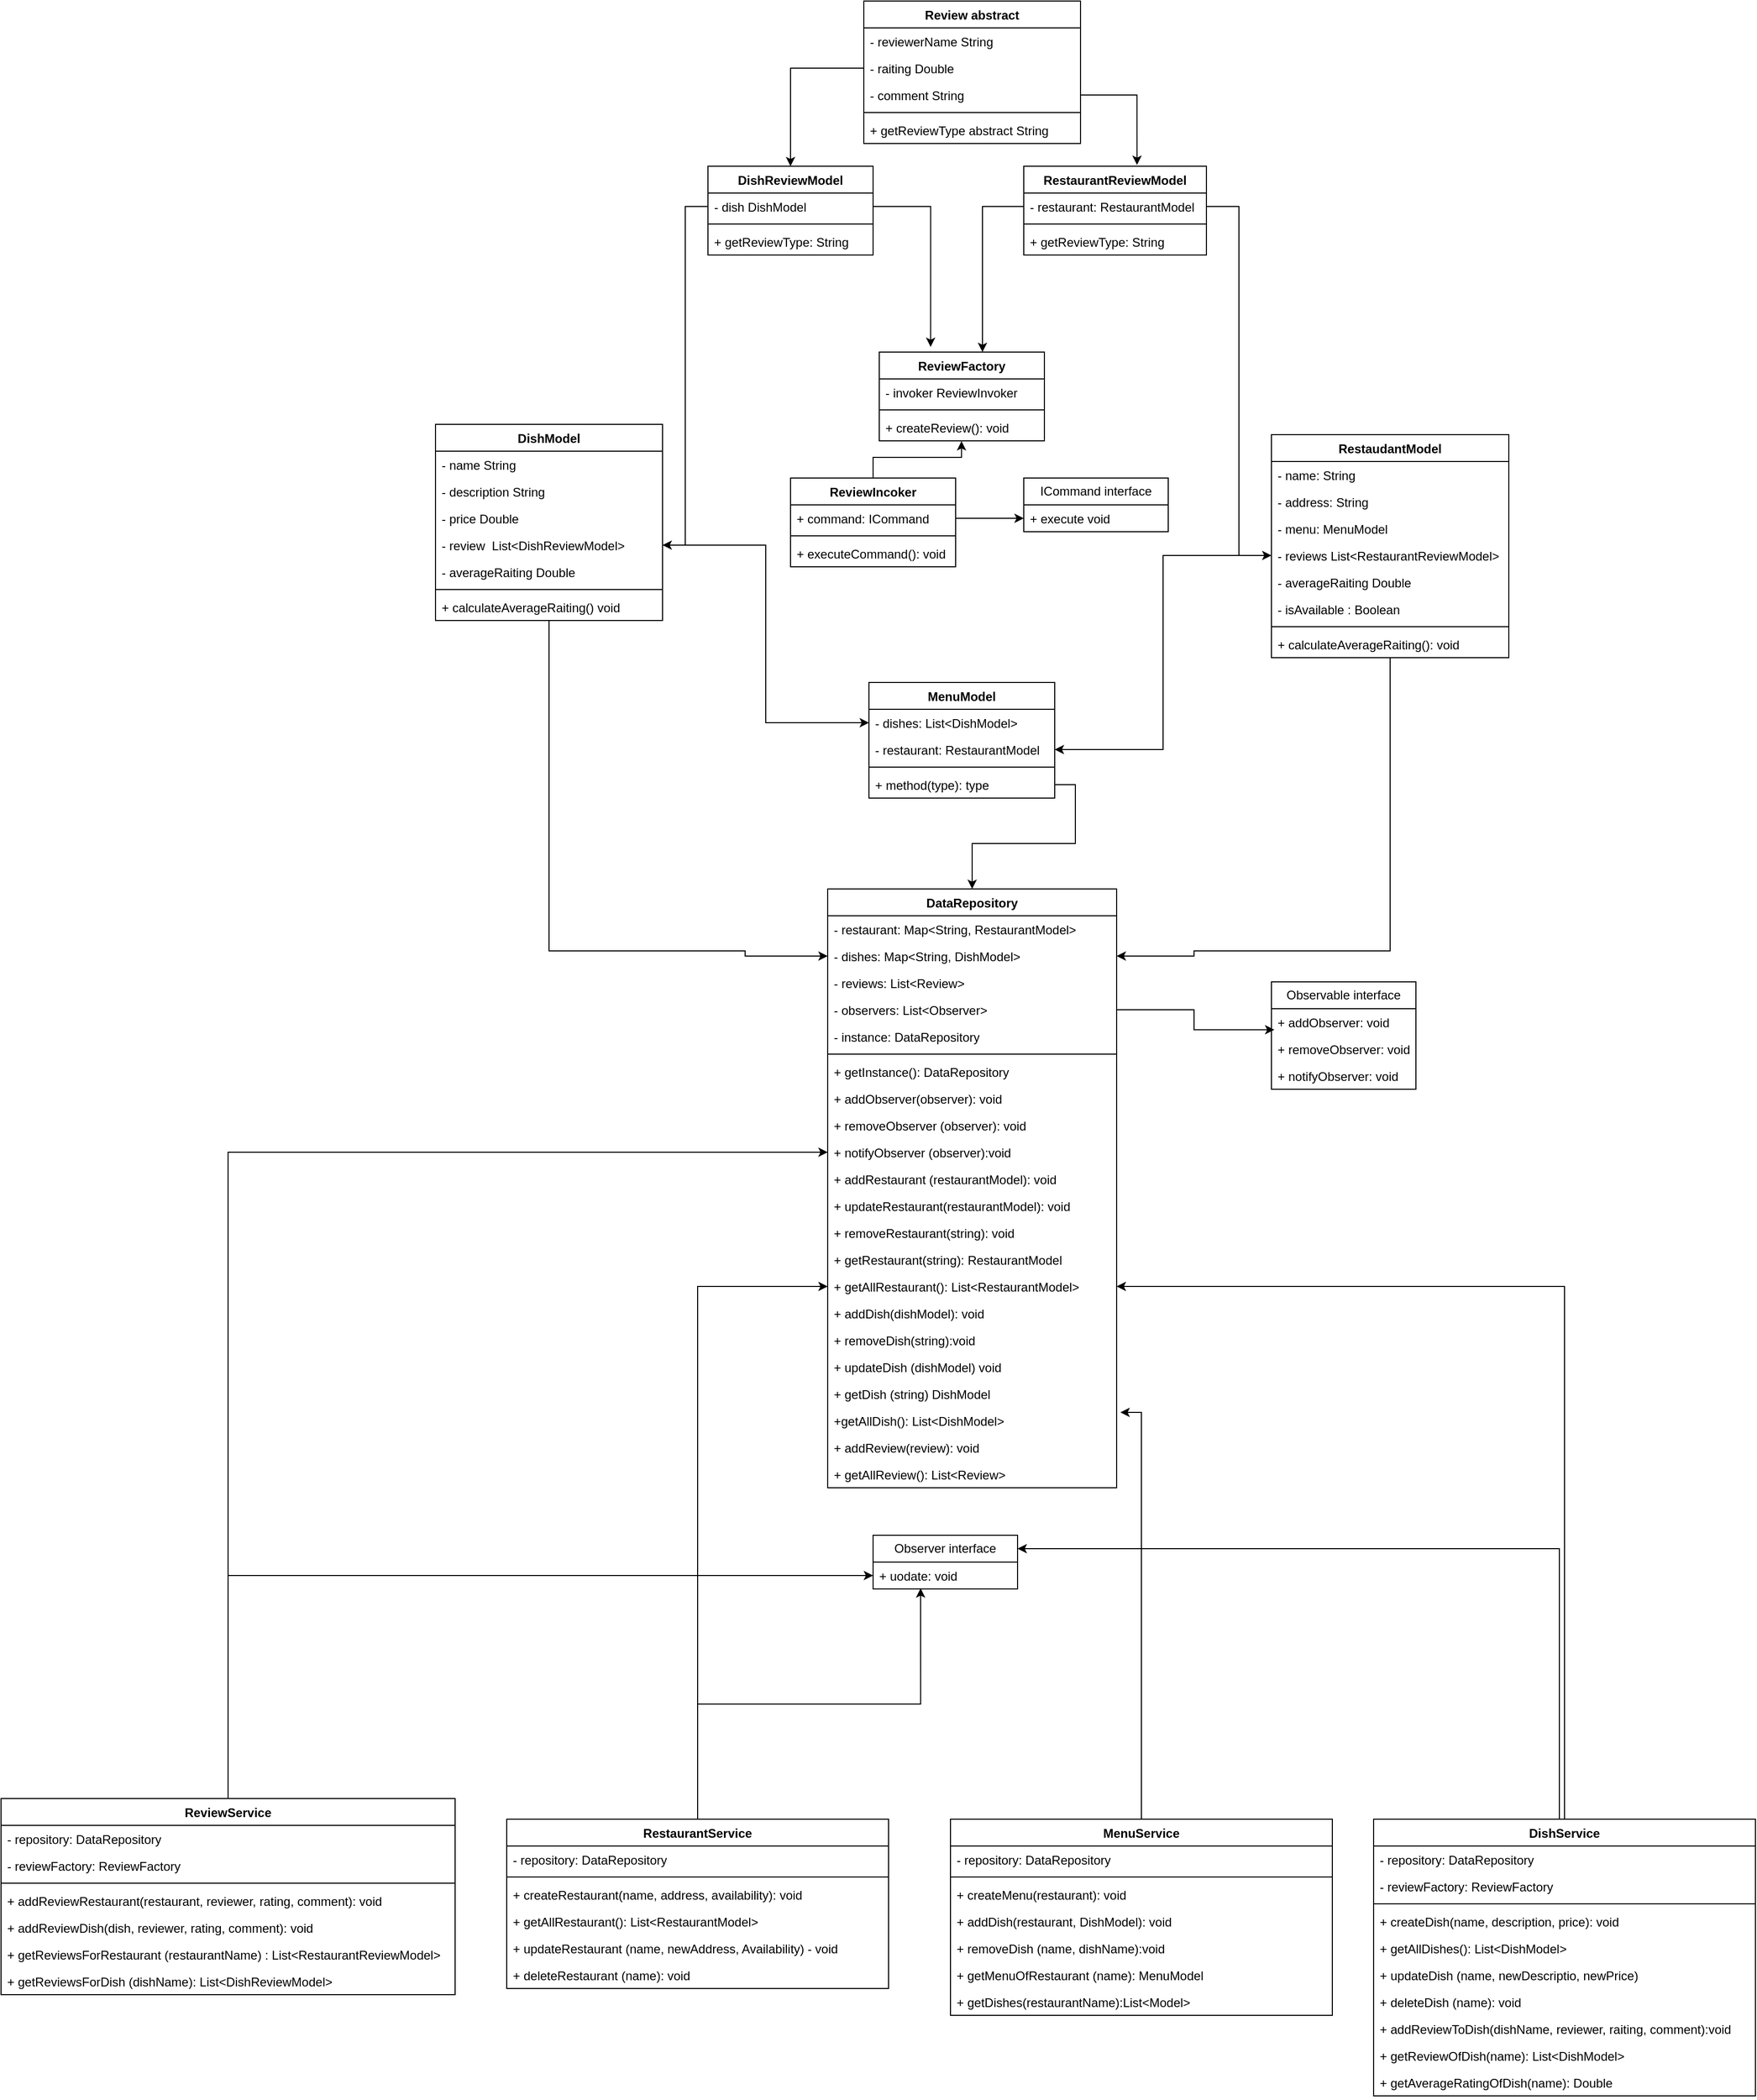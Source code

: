 <mxfile version="25.0.2">
  <diagram id="C5RBs43oDa-KdzZeNtuy" name="Page-1">
    <mxGraphModel dx="2114" dy="1242" grid="0" gridSize="10" guides="1" tooltips="1" connect="1" arrows="1" fold="1" page="0" pageScale="1" pageWidth="827" pageHeight="1169" background="none" math="0" shadow="0">
      <root>
        <mxCell id="WIyWlLk6GJQsqaUBKTNV-0" />
        <mxCell id="WIyWlLk6GJQsqaUBKTNV-1" parent="WIyWlLk6GJQsqaUBKTNV-0" />
        <mxCell id="1JPDInISHXqtGPF3m3-H-0" value="DishModel" style="swimlane;fontStyle=1;align=center;verticalAlign=top;childLayout=stackLayout;horizontal=1;startSize=26;horizontalStack=0;resizeParent=1;resizeParentMax=0;resizeLast=0;collapsible=1;marginBottom=0;whiteSpace=wrap;html=1;" vertex="1" parent="WIyWlLk6GJQsqaUBKTNV-1">
          <mxGeometry x="70" y="560" width="220" height="190" as="geometry" />
        </mxCell>
        <mxCell id="1JPDInISHXqtGPF3m3-H-1" value="- name String" style="text;strokeColor=none;fillColor=none;align=left;verticalAlign=top;spacingLeft=4;spacingRight=4;overflow=hidden;rotatable=0;points=[[0,0.5],[1,0.5]];portConstraint=eastwest;whiteSpace=wrap;html=1;" vertex="1" parent="1JPDInISHXqtGPF3m3-H-0">
          <mxGeometry y="26" width="220" height="26" as="geometry" />
        </mxCell>
        <mxCell id="1JPDInISHXqtGPF3m3-H-4" value="- description String" style="text;strokeColor=none;fillColor=none;align=left;verticalAlign=top;spacingLeft=4;spacingRight=4;overflow=hidden;rotatable=0;points=[[0,0.5],[1,0.5]];portConstraint=eastwest;whiteSpace=wrap;html=1;" vertex="1" parent="1JPDInISHXqtGPF3m3-H-0">
          <mxGeometry y="52" width="220" height="26" as="geometry" />
        </mxCell>
        <mxCell id="1JPDInISHXqtGPF3m3-H-5" value="- price Double" style="text;strokeColor=none;fillColor=none;align=left;verticalAlign=top;spacingLeft=4;spacingRight=4;overflow=hidden;rotatable=0;points=[[0,0.5],[1,0.5]];portConstraint=eastwest;whiteSpace=wrap;html=1;" vertex="1" parent="1JPDInISHXqtGPF3m3-H-0">
          <mxGeometry y="78" width="220" height="26" as="geometry" />
        </mxCell>
        <mxCell id="1JPDInISHXqtGPF3m3-H-6" value="- review&amp;nbsp; List&amp;lt;DishReviewModel&amp;gt;" style="text;strokeColor=none;fillColor=none;align=left;verticalAlign=top;spacingLeft=4;spacingRight=4;overflow=hidden;rotatable=0;points=[[0,0.5],[1,0.5]];portConstraint=eastwest;whiteSpace=wrap;html=1;" vertex="1" parent="1JPDInISHXqtGPF3m3-H-0">
          <mxGeometry y="104" width="220" height="26" as="geometry" />
        </mxCell>
        <mxCell id="1JPDInISHXqtGPF3m3-H-7" value="- averageRaiting Double" style="text;strokeColor=none;fillColor=none;align=left;verticalAlign=top;spacingLeft=4;spacingRight=4;overflow=hidden;rotatable=0;points=[[0,0.5],[1,0.5]];portConstraint=eastwest;whiteSpace=wrap;html=1;" vertex="1" parent="1JPDInISHXqtGPF3m3-H-0">
          <mxGeometry y="130" width="220" height="26" as="geometry" />
        </mxCell>
        <mxCell id="1JPDInISHXqtGPF3m3-H-2" value="" style="line;strokeWidth=1;fillColor=none;align=left;verticalAlign=middle;spacingTop=-1;spacingLeft=3;spacingRight=3;rotatable=0;labelPosition=right;points=[];portConstraint=eastwest;strokeColor=inherit;" vertex="1" parent="1JPDInISHXqtGPF3m3-H-0">
          <mxGeometry y="156" width="220" height="8" as="geometry" />
        </mxCell>
        <mxCell id="1JPDInISHXqtGPF3m3-H-3" value="+ calculateAverageRaiting() void" style="text;strokeColor=none;fillColor=none;align=left;verticalAlign=top;spacingLeft=4;spacingRight=4;overflow=hidden;rotatable=0;points=[[0,0.5],[1,0.5]];portConstraint=eastwest;whiteSpace=wrap;html=1;" vertex="1" parent="1JPDInISHXqtGPF3m3-H-0">
          <mxGeometry y="164" width="220" height="26" as="geometry" />
        </mxCell>
        <mxCell id="1JPDInISHXqtGPF3m3-H-12" value="DishReviewModel" style="swimlane;fontStyle=1;align=center;verticalAlign=top;childLayout=stackLayout;horizontal=1;startSize=26;horizontalStack=0;resizeParent=1;resizeParentMax=0;resizeLast=0;collapsible=1;marginBottom=0;whiteSpace=wrap;html=1;" vertex="1" parent="WIyWlLk6GJQsqaUBKTNV-1">
          <mxGeometry x="334" y="310" width="160" height="86" as="geometry" />
        </mxCell>
        <mxCell id="1JPDInISHXqtGPF3m3-H-13" value="- dish DishModel" style="text;strokeColor=none;fillColor=none;align=left;verticalAlign=top;spacingLeft=4;spacingRight=4;overflow=hidden;rotatable=0;points=[[0,0.5],[1,0.5]];portConstraint=eastwest;whiteSpace=wrap;html=1;" vertex="1" parent="1JPDInISHXqtGPF3m3-H-12">
          <mxGeometry y="26" width="160" height="26" as="geometry" />
        </mxCell>
        <mxCell id="1JPDInISHXqtGPF3m3-H-14" value="" style="line;strokeWidth=1;fillColor=none;align=left;verticalAlign=middle;spacingTop=-1;spacingLeft=3;spacingRight=3;rotatable=0;labelPosition=right;points=[];portConstraint=eastwest;strokeColor=inherit;" vertex="1" parent="1JPDInISHXqtGPF3m3-H-12">
          <mxGeometry y="52" width="160" height="8" as="geometry" />
        </mxCell>
        <mxCell id="1JPDInISHXqtGPF3m3-H-15" value="+ getReviewType: String" style="text;strokeColor=none;fillColor=none;align=left;verticalAlign=top;spacingLeft=4;spacingRight=4;overflow=hidden;rotatable=0;points=[[0,0.5],[1,0.5]];portConstraint=eastwest;whiteSpace=wrap;html=1;" vertex="1" parent="1JPDInISHXqtGPF3m3-H-12">
          <mxGeometry y="60" width="160" height="26" as="geometry" />
        </mxCell>
        <mxCell id="1JPDInISHXqtGPF3m3-H-19" value="Review abstract" style="swimlane;fontStyle=1;align=center;verticalAlign=top;childLayout=stackLayout;horizontal=1;startSize=26;horizontalStack=0;resizeParent=1;resizeParentMax=0;resizeLast=0;collapsible=1;marginBottom=0;whiteSpace=wrap;html=1;" vertex="1" parent="WIyWlLk6GJQsqaUBKTNV-1">
          <mxGeometry x="485" y="150" width="210" height="138" as="geometry" />
        </mxCell>
        <mxCell id="1JPDInISHXqtGPF3m3-H-20" value="- reviewerName String" style="text;strokeColor=none;fillColor=none;align=left;verticalAlign=top;spacingLeft=4;spacingRight=4;overflow=hidden;rotatable=0;points=[[0,0.5],[1,0.5]];portConstraint=eastwest;whiteSpace=wrap;html=1;" vertex="1" parent="1JPDInISHXqtGPF3m3-H-19">
          <mxGeometry y="26" width="210" height="26" as="geometry" />
        </mxCell>
        <mxCell id="1JPDInISHXqtGPF3m3-H-24" value="- raiting Double" style="text;strokeColor=none;fillColor=none;align=left;verticalAlign=top;spacingLeft=4;spacingRight=4;overflow=hidden;rotatable=0;points=[[0,0.5],[1,0.5]];portConstraint=eastwest;whiteSpace=wrap;html=1;" vertex="1" parent="1JPDInISHXqtGPF3m3-H-19">
          <mxGeometry y="52" width="210" height="26" as="geometry" />
        </mxCell>
        <mxCell id="1JPDInISHXqtGPF3m3-H-26" value="- comment String" style="text;strokeColor=none;fillColor=none;align=left;verticalAlign=top;spacingLeft=4;spacingRight=4;overflow=hidden;rotatable=0;points=[[0,0.5],[1,0.5]];portConstraint=eastwest;whiteSpace=wrap;html=1;" vertex="1" parent="1JPDInISHXqtGPF3m3-H-19">
          <mxGeometry y="78" width="210" height="26" as="geometry" />
        </mxCell>
        <mxCell id="1JPDInISHXqtGPF3m3-H-21" value="" style="line;strokeWidth=1;fillColor=none;align=left;verticalAlign=middle;spacingTop=-1;spacingLeft=3;spacingRight=3;rotatable=0;labelPosition=right;points=[];portConstraint=eastwest;strokeColor=inherit;" vertex="1" parent="1JPDInISHXqtGPF3m3-H-19">
          <mxGeometry y="104" width="210" height="8" as="geometry" />
        </mxCell>
        <mxCell id="1JPDInISHXqtGPF3m3-H-22" value="+ getReviewType abstract String" style="text;strokeColor=none;fillColor=none;align=left;verticalAlign=top;spacingLeft=4;spacingRight=4;overflow=hidden;rotatable=0;points=[[0,0.5],[1,0.5]];portConstraint=eastwest;whiteSpace=wrap;html=1;" vertex="1" parent="1JPDInISHXqtGPF3m3-H-19">
          <mxGeometry y="112" width="210" height="26" as="geometry" />
        </mxCell>
        <mxCell id="1JPDInISHXqtGPF3m3-H-27" value="RestaurantReviewModel" style="swimlane;fontStyle=1;align=center;verticalAlign=top;childLayout=stackLayout;horizontal=1;startSize=26;horizontalStack=0;resizeParent=1;resizeParentMax=0;resizeLast=0;collapsible=1;marginBottom=0;whiteSpace=wrap;html=1;" vertex="1" parent="WIyWlLk6GJQsqaUBKTNV-1">
          <mxGeometry x="640" y="310" width="177" height="86" as="geometry" />
        </mxCell>
        <mxCell id="1JPDInISHXqtGPF3m3-H-28" value="- restaurant: RestaurantModel" style="text;strokeColor=none;fillColor=none;align=left;verticalAlign=top;spacingLeft=4;spacingRight=4;overflow=hidden;rotatable=0;points=[[0,0.5],[1,0.5]];portConstraint=eastwest;whiteSpace=wrap;html=1;" vertex="1" parent="1JPDInISHXqtGPF3m3-H-27">
          <mxGeometry y="26" width="177" height="26" as="geometry" />
        </mxCell>
        <mxCell id="1JPDInISHXqtGPF3m3-H-29" value="" style="line;strokeWidth=1;fillColor=none;align=left;verticalAlign=middle;spacingTop=-1;spacingLeft=3;spacingRight=3;rotatable=0;labelPosition=right;points=[];portConstraint=eastwest;strokeColor=inherit;" vertex="1" parent="1JPDInISHXqtGPF3m3-H-27">
          <mxGeometry y="52" width="177" height="8" as="geometry" />
        </mxCell>
        <mxCell id="1JPDInISHXqtGPF3m3-H-30" value="+ getReviewType: String" style="text;strokeColor=none;fillColor=none;align=left;verticalAlign=top;spacingLeft=4;spacingRight=4;overflow=hidden;rotatable=0;points=[[0,0.5],[1,0.5]];portConstraint=eastwest;whiteSpace=wrap;html=1;" vertex="1" parent="1JPDInISHXqtGPF3m3-H-27">
          <mxGeometry y="60" width="177" height="26" as="geometry" />
        </mxCell>
        <mxCell id="1JPDInISHXqtGPF3m3-H-35" style="edgeStyle=orthogonalEdgeStyle;rounded=0;orthogonalLoop=1;jettySize=auto;html=1;entryX=0.5;entryY=0;entryDx=0;entryDy=0;" edge="1" parent="WIyWlLk6GJQsqaUBKTNV-1" source="1JPDInISHXqtGPF3m3-H-24" target="1JPDInISHXqtGPF3m3-H-12">
          <mxGeometry relative="1" as="geometry" />
        </mxCell>
        <mxCell id="1JPDInISHXqtGPF3m3-H-36" style="edgeStyle=orthogonalEdgeStyle;rounded=0;orthogonalLoop=1;jettySize=auto;html=1;entryX=0.62;entryY=-0.015;entryDx=0;entryDy=0;entryPerimeter=0;" edge="1" parent="WIyWlLk6GJQsqaUBKTNV-1" source="1JPDInISHXqtGPF3m3-H-26" target="1JPDInISHXqtGPF3m3-H-27">
          <mxGeometry relative="1" as="geometry" />
        </mxCell>
        <mxCell id="1JPDInISHXqtGPF3m3-H-37" style="edgeStyle=orthogonalEdgeStyle;rounded=0;orthogonalLoop=1;jettySize=auto;html=1;" edge="1" parent="WIyWlLk6GJQsqaUBKTNV-1" source="1JPDInISHXqtGPF3m3-H-13" target="1JPDInISHXqtGPF3m3-H-6">
          <mxGeometry relative="1" as="geometry" />
        </mxCell>
        <mxCell id="1JPDInISHXqtGPF3m3-H-38" value="MenuModel" style="swimlane;fontStyle=1;align=center;verticalAlign=top;childLayout=stackLayout;horizontal=1;startSize=26;horizontalStack=0;resizeParent=1;resizeParentMax=0;resizeLast=0;collapsible=1;marginBottom=0;whiteSpace=wrap;html=1;" vertex="1" parent="WIyWlLk6GJQsqaUBKTNV-1">
          <mxGeometry x="490" y="810" width="180" height="112" as="geometry" />
        </mxCell>
        <mxCell id="1JPDInISHXqtGPF3m3-H-39" value="- dishes: List&amp;lt;DishModel&amp;gt;" style="text;strokeColor=none;fillColor=none;align=left;verticalAlign=top;spacingLeft=4;spacingRight=4;overflow=hidden;rotatable=0;points=[[0,0.5],[1,0.5]];portConstraint=eastwest;whiteSpace=wrap;html=1;" vertex="1" parent="1JPDInISHXqtGPF3m3-H-38">
          <mxGeometry y="26" width="180" height="26" as="geometry" />
        </mxCell>
        <mxCell id="1JPDInISHXqtGPF3m3-H-42" value="- restaurant: RestaurantModel" style="text;strokeColor=none;fillColor=none;align=left;verticalAlign=top;spacingLeft=4;spacingRight=4;overflow=hidden;rotatable=0;points=[[0,0.5],[1,0.5]];portConstraint=eastwest;whiteSpace=wrap;html=1;" vertex="1" parent="1JPDInISHXqtGPF3m3-H-38">
          <mxGeometry y="52" width="180" height="26" as="geometry" />
        </mxCell>
        <mxCell id="1JPDInISHXqtGPF3m3-H-40" value="" style="line;strokeWidth=1;fillColor=none;align=left;verticalAlign=middle;spacingTop=-1;spacingLeft=3;spacingRight=3;rotatable=0;labelPosition=right;points=[];portConstraint=eastwest;strokeColor=inherit;" vertex="1" parent="1JPDInISHXqtGPF3m3-H-38">
          <mxGeometry y="78" width="180" height="8" as="geometry" />
        </mxCell>
        <mxCell id="1JPDInISHXqtGPF3m3-H-41" value="+ method(type): type" style="text;strokeColor=none;fillColor=none;align=left;verticalAlign=top;spacingLeft=4;spacingRight=4;overflow=hidden;rotatable=0;points=[[0,0.5],[1,0.5]];portConstraint=eastwest;whiteSpace=wrap;html=1;" vertex="1" parent="1JPDInISHXqtGPF3m3-H-38">
          <mxGeometry y="86" width="180" height="26" as="geometry" />
        </mxCell>
        <mxCell id="1JPDInISHXqtGPF3m3-H-43" value="RestaudantModel" style="swimlane;fontStyle=1;align=center;verticalAlign=top;childLayout=stackLayout;horizontal=1;startSize=26;horizontalStack=0;resizeParent=1;resizeParentMax=0;resizeLast=0;collapsible=1;marginBottom=0;whiteSpace=wrap;html=1;" vertex="1" parent="WIyWlLk6GJQsqaUBKTNV-1">
          <mxGeometry x="880" y="570" width="230" height="216" as="geometry" />
        </mxCell>
        <mxCell id="1JPDInISHXqtGPF3m3-H-44" value="- name: String" style="text;strokeColor=none;fillColor=none;align=left;verticalAlign=top;spacingLeft=4;spacingRight=4;overflow=hidden;rotatable=0;points=[[0,0.5],[1,0.5]];portConstraint=eastwest;whiteSpace=wrap;html=1;" vertex="1" parent="1JPDInISHXqtGPF3m3-H-43">
          <mxGeometry y="26" width="230" height="26" as="geometry" />
        </mxCell>
        <mxCell id="1JPDInISHXqtGPF3m3-H-51" value="- address: String" style="text;strokeColor=none;fillColor=none;align=left;verticalAlign=top;spacingLeft=4;spacingRight=4;overflow=hidden;rotatable=0;points=[[0,0.5],[1,0.5]];portConstraint=eastwest;whiteSpace=wrap;html=1;" vertex="1" parent="1JPDInISHXqtGPF3m3-H-43">
          <mxGeometry y="52" width="230" height="26" as="geometry" />
        </mxCell>
        <mxCell id="1JPDInISHXqtGPF3m3-H-50" value="- menu: MenuModel" style="text;strokeColor=none;fillColor=none;align=left;verticalAlign=top;spacingLeft=4;spacingRight=4;overflow=hidden;rotatable=0;points=[[0,0.5],[1,0.5]];portConstraint=eastwest;whiteSpace=wrap;html=1;" vertex="1" parent="1JPDInISHXqtGPF3m3-H-43">
          <mxGeometry y="78" width="230" height="26" as="geometry" />
        </mxCell>
        <mxCell id="1JPDInISHXqtGPF3m3-H-49" value="- reviews List&amp;lt;RestaurantReviewModel&amp;gt;" style="text;strokeColor=none;fillColor=none;align=left;verticalAlign=top;spacingLeft=4;spacingRight=4;overflow=hidden;rotatable=0;points=[[0,0.5],[1,0.5]];portConstraint=eastwest;whiteSpace=wrap;html=1;" vertex="1" parent="1JPDInISHXqtGPF3m3-H-43">
          <mxGeometry y="104" width="230" height="26" as="geometry" />
        </mxCell>
        <mxCell id="1JPDInISHXqtGPF3m3-H-48" value="- averageRaiting Double" style="text;strokeColor=none;fillColor=none;align=left;verticalAlign=top;spacingLeft=4;spacingRight=4;overflow=hidden;rotatable=0;points=[[0,0.5],[1,0.5]];portConstraint=eastwest;whiteSpace=wrap;html=1;" vertex="1" parent="1JPDInISHXqtGPF3m3-H-43">
          <mxGeometry y="130" width="230" height="26" as="geometry" />
        </mxCell>
        <mxCell id="1JPDInISHXqtGPF3m3-H-47" value="- isAvailable : Boolean" style="text;strokeColor=none;fillColor=none;align=left;verticalAlign=top;spacingLeft=4;spacingRight=4;overflow=hidden;rotatable=0;points=[[0,0.5],[1,0.5]];portConstraint=eastwest;whiteSpace=wrap;html=1;" vertex="1" parent="1JPDInISHXqtGPF3m3-H-43">
          <mxGeometry y="156" width="230" height="26" as="geometry" />
        </mxCell>
        <mxCell id="1JPDInISHXqtGPF3m3-H-45" value="" style="line;strokeWidth=1;fillColor=none;align=left;verticalAlign=middle;spacingTop=-1;spacingLeft=3;spacingRight=3;rotatable=0;labelPosition=right;points=[];portConstraint=eastwest;strokeColor=inherit;" vertex="1" parent="1JPDInISHXqtGPF3m3-H-43">
          <mxGeometry y="182" width="230" height="8" as="geometry" />
        </mxCell>
        <mxCell id="1JPDInISHXqtGPF3m3-H-46" value="+ calculateAverageRaiting(): void" style="text;strokeColor=none;fillColor=none;align=left;verticalAlign=top;spacingLeft=4;spacingRight=4;overflow=hidden;rotatable=0;points=[[0,0.5],[1,0.5]];portConstraint=eastwest;whiteSpace=wrap;html=1;" vertex="1" parent="1JPDInISHXqtGPF3m3-H-43">
          <mxGeometry y="190" width="230" height="26" as="geometry" />
        </mxCell>
        <mxCell id="1JPDInISHXqtGPF3m3-H-52" style="edgeStyle=orthogonalEdgeStyle;rounded=0;orthogonalLoop=1;jettySize=auto;html=1;entryX=0;entryY=0.5;entryDx=0;entryDy=0;" edge="1" parent="WIyWlLk6GJQsqaUBKTNV-1" source="1JPDInISHXqtGPF3m3-H-28" target="1JPDInISHXqtGPF3m3-H-49">
          <mxGeometry relative="1" as="geometry" />
        </mxCell>
        <mxCell id="1JPDInISHXqtGPF3m3-H-53" style="edgeStyle=orthogonalEdgeStyle;rounded=0;orthogonalLoop=1;jettySize=auto;html=1;entryX=0;entryY=0.5;entryDx=0;entryDy=0;" edge="1" parent="WIyWlLk6GJQsqaUBKTNV-1" source="1JPDInISHXqtGPF3m3-H-6" target="1JPDInISHXqtGPF3m3-H-39">
          <mxGeometry relative="1" as="geometry" />
        </mxCell>
        <mxCell id="1JPDInISHXqtGPF3m3-H-54" style="edgeStyle=orthogonalEdgeStyle;rounded=0;orthogonalLoop=1;jettySize=auto;html=1;entryX=1;entryY=0.5;entryDx=0;entryDy=0;" edge="1" parent="WIyWlLk6GJQsqaUBKTNV-1" source="1JPDInISHXqtGPF3m3-H-49" target="1JPDInISHXqtGPF3m3-H-42">
          <mxGeometry relative="1" as="geometry" />
        </mxCell>
        <mxCell id="1JPDInISHXqtGPF3m3-H-55" value="ReviewFactory" style="swimlane;fontStyle=1;align=center;verticalAlign=top;childLayout=stackLayout;horizontal=1;startSize=26;horizontalStack=0;resizeParent=1;resizeParentMax=0;resizeLast=0;collapsible=1;marginBottom=0;whiteSpace=wrap;html=1;" vertex="1" parent="WIyWlLk6GJQsqaUBKTNV-1">
          <mxGeometry x="500" y="490" width="160" height="86" as="geometry" />
        </mxCell>
        <mxCell id="1JPDInISHXqtGPF3m3-H-56" value="- invoker ReviewInvoker" style="text;strokeColor=none;fillColor=none;align=left;verticalAlign=top;spacingLeft=4;spacingRight=4;overflow=hidden;rotatable=0;points=[[0,0.5],[1,0.5]];portConstraint=eastwest;whiteSpace=wrap;html=1;" vertex="1" parent="1JPDInISHXqtGPF3m3-H-55">
          <mxGeometry y="26" width="160" height="26" as="geometry" />
        </mxCell>
        <mxCell id="1JPDInISHXqtGPF3m3-H-57" value="" style="line;strokeWidth=1;fillColor=none;align=left;verticalAlign=middle;spacingTop=-1;spacingLeft=3;spacingRight=3;rotatable=0;labelPosition=right;points=[];portConstraint=eastwest;strokeColor=inherit;" vertex="1" parent="1JPDInISHXqtGPF3m3-H-55">
          <mxGeometry y="52" width="160" height="8" as="geometry" />
        </mxCell>
        <mxCell id="1JPDInISHXqtGPF3m3-H-58" value="+ createReview(): void" style="text;strokeColor=none;fillColor=none;align=left;verticalAlign=top;spacingLeft=4;spacingRight=4;overflow=hidden;rotatable=0;points=[[0,0.5],[1,0.5]];portConstraint=eastwest;whiteSpace=wrap;html=1;" vertex="1" parent="1JPDInISHXqtGPF3m3-H-55">
          <mxGeometry y="60" width="160" height="26" as="geometry" />
        </mxCell>
        <mxCell id="1JPDInISHXqtGPF3m3-H-61" style="edgeStyle=orthogonalEdgeStyle;rounded=0;orthogonalLoop=1;jettySize=auto;html=1;entryX=0.311;entryY=-0.058;entryDx=0;entryDy=0;entryPerimeter=0;" edge="1" parent="WIyWlLk6GJQsqaUBKTNV-1" source="1JPDInISHXqtGPF3m3-H-13" target="1JPDInISHXqtGPF3m3-H-55">
          <mxGeometry relative="1" as="geometry" />
        </mxCell>
        <mxCell id="1JPDInISHXqtGPF3m3-H-62" style="edgeStyle=orthogonalEdgeStyle;rounded=0;orthogonalLoop=1;jettySize=auto;html=1;entryX=0.625;entryY=0;entryDx=0;entryDy=0;entryPerimeter=0;" edge="1" parent="WIyWlLk6GJQsqaUBKTNV-1" source="1JPDInISHXqtGPF3m3-H-28" target="1JPDInISHXqtGPF3m3-H-55">
          <mxGeometry relative="1" as="geometry" />
        </mxCell>
        <mxCell id="1JPDInISHXqtGPF3m3-H-63" value="ReviewIncoker" style="swimlane;fontStyle=1;align=center;verticalAlign=top;childLayout=stackLayout;horizontal=1;startSize=26;horizontalStack=0;resizeParent=1;resizeParentMax=0;resizeLast=0;collapsible=1;marginBottom=0;whiteSpace=wrap;html=1;" vertex="1" parent="WIyWlLk6GJQsqaUBKTNV-1">
          <mxGeometry x="414" y="612" width="160" height="86" as="geometry" />
        </mxCell>
        <mxCell id="1JPDInISHXqtGPF3m3-H-64" value="+ command: ICommand" style="text;strokeColor=none;fillColor=none;align=left;verticalAlign=top;spacingLeft=4;spacingRight=4;overflow=hidden;rotatable=0;points=[[0,0.5],[1,0.5]];portConstraint=eastwest;whiteSpace=wrap;html=1;" vertex="1" parent="1JPDInISHXqtGPF3m3-H-63">
          <mxGeometry y="26" width="160" height="26" as="geometry" />
        </mxCell>
        <mxCell id="1JPDInISHXqtGPF3m3-H-65" value="" style="line;strokeWidth=1;fillColor=none;align=left;verticalAlign=middle;spacingTop=-1;spacingLeft=3;spacingRight=3;rotatable=0;labelPosition=right;points=[];portConstraint=eastwest;strokeColor=inherit;" vertex="1" parent="1JPDInISHXqtGPF3m3-H-63">
          <mxGeometry y="52" width="160" height="8" as="geometry" />
        </mxCell>
        <mxCell id="1JPDInISHXqtGPF3m3-H-66" value="+ executeCommand(): void" style="text;strokeColor=none;fillColor=none;align=left;verticalAlign=top;spacingLeft=4;spacingRight=4;overflow=hidden;rotatable=0;points=[[0,0.5],[1,0.5]];portConstraint=eastwest;whiteSpace=wrap;html=1;" vertex="1" parent="1JPDInISHXqtGPF3m3-H-63">
          <mxGeometry y="60" width="160" height="26" as="geometry" />
        </mxCell>
        <mxCell id="1JPDInISHXqtGPF3m3-H-67" style="edgeStyle=orthogonalEdgeStyle;rounded=0;orthogonalLoop=1;jettySize=auto;html=1;entryX=0.498;entryY=1.01;entryDx=0;entryDy=0;entryPerimeter=0;" edge="1" parent="WIyWlLk6GJQsqaUBKTNV-1" source="1JPDInISHXqtGPF3m3-H-63" target="1JPDInISHXqtGPF3m3-H-58">
          <mxGeometry relative="1" as="geometry" />
        </mxCell>
        <mxCell id="1JPDInISHXqtGPF3m3-H-68" value="ICommand interface" style="swimlane;fontStyle=0;childLayout=stackLayout;horizontal=1;startSize=26;fillColor=none;horizontalStack=0;resizeParent=1;resizeParentMax=0;resizeLast=0;collapsible=1;marginBottom=0;whiteSpace=wrap;html=1;" vertex="1" parent="WIyWlLk6GJQsqaUBKTNV-1">
          <mxGeometry x="640" y="612" width="140" height="52" as="geometry" />
        </mxCell>
        <mxCell id="1JPDInISHXqtGPF3m3-H-69" value="+ execute void" style="text;strokeColor=none;fillColor=none;align=left;verticalAlign=top;spacingLeft=4;spacingRight=4;overflow=hidden;rotatable=0;points=[[0,0.5],[1,0.5]];portConstraint=eastwest;whiteSpace=wrap;html=1;" vertex="1" parent="1JPDInISHXqtGPF3m3-H-68">
          <mxGeometry y="26" width="140" height="26" as="geometry" />
        </mxCell>
        <mxCell id="1JPDInISHXqtGPF3m3-H-73" value="DataRepository" style="swimlane;fontStyle=1;align=center;verticalAlign=top;childLayout=stackLayout;horizontal=1;startSize=26;horizontalStack=0;resizeParent=1;resizeParentMax=0;resizeLast=0;collapsible=1;marginBottom=0;whiteSpace=wrap;html=1;" vertex="1" parent="WIyWlLk6GJQsqaUBKTNV-1">
          <mxGeometry x="450" y="1010" width="280" height="580" as="geometry" />
        </mxCell>
        <mxCell id="1JPDInISHXqtGPF3m3-H-74" value="- restaurant: Map&amp;lt;String, RestaurantModel&amp;gt;" style="text;strokeColor=none;fillColor=none;align=left;verticalAlign=top;spacingLeft=4;spacingRight=4;overflow=hidden;rotatable=0;points=[[0,0.5],[1,0.5]];portConstraint=eastwest;whiteSpace=wrap;html=1;" vertex="1" parent="1JPDInISHXqtGPF3m3-H-73">
          <mxGeometry y="26" width="280" height="26" as="geometry" />
        </mxCell>
        <mxCell id="1JPDInISHXqtGPF3m3-H-79" value="- dishes: Map&amp;lt;String, DishModel&amp;gt;" style="text;strokeColor=none;fillColor=none;align=left;verticalAlign=top;spacingLeft=4;spacingRight=4;overflow=hidden;rotatable=0;points=[[0,0.5],[1,0.5]];portConstraint=eastwest;whiteSpace=wrap;html=1;" vertex="1" parent="1JPDInISHXqtGPF3m3-H-73">
          <mxGeometry y="52" width="280" height="26" as="geometry" />
        </mxCell>
        <mxCell id="1JPDInISHXqtGPF3m3-H-78" value="- reviews: List&amp;lt;Review&amp;gt;" style="text;strokeColor=none;fillColor=none;align=left;verticalAlign=top;spacingLeft=4;spacingRight=4;overflow=hidden;rotatable=0;points=[[0,0.5],[1,0.5]];portConstraint=eastwest;whiteSpace=wrap;html=1;" vertex="1" parent="1JPDInISHXqtGPF3m3-H-73">
          <mxGeometry y="78" width="280" height="26" as="geometry" />
        </mxCell>
        <mxCell id="1JPDInISHXqtGPF3m3-H-77" value="- observers: List&amp;lt;Observer&amp;gt;" style="text;strokeColor=none;fillColor=none;align=left;verticalAlign=top;spacingLeft=4;spacingRight=4;overflow=hidden;rotatable=0;points=[[0,0.5],[1,0.5]];portConstraint=eastwest;whiteSpace=wrap;html=1;" vertex="1" parent="1JPDInISHXqtGPF3m3-H-73">
          <mxGeometry y="104" width="280" height="26" as="geometry" />
        </mxCell>
        <mxCell id="1JPDInISHXqtGPF3m3-H-80" value="- instance: DataRepository" style="text;strokeColor=none;fillColor=none;align=left;verticalAlign=top;spacingLeft=4;spacingRight=4;overflow=hidden;rotatable=0;points=[[0,0.5],[1,0.5]];portConstraint=eastwest;whiteSpace=wrap;html=1;" vertex="1" parent="1JPDInISHXqtGPF3m3-H-73">
          <mxGeometry y="130" width="280" height="26" as="geometry" />
        </mxCell>
        <mxCell id="1JPDInISHXqtGPF3m3-H-75" value="" style="line;strokeWidth=1;fillColor=none;align=left;verticalAlign=middle;spacingTop=-1;spacingLeft=3;spacingRight=3;rotatable=0;labelPosition=right;points=[];portConstraint=eastwest;strokeColor=inherit;" vertex="1" parent="1JPDInISHXqtGPF3m3-H-73">
          <mxGeometry y="156" width="280" height="8" as="geometry" />
        </mxCell>
        <mxCell id="1JPDInISHXqtGPF3m3-H-76" value="+ getInstance(): DataRepository" style="text;strokeColor=none;fillColor=none;align=left;verticalAlign=top;spacingLeft=4;spacingRight=4;overflow=hidden;rotatable=0;points=[[0,0.5],[1,0.5]];portConstraint=eastwest;whiteSpace=wrap;html=1;" vertex="1" parent="1JPDInISHXqtGPF3m3-H-73">
          <mxGeometry y="164" width="280" height="26" as="geometry" />
        </mxCell>
        <mxCell id="1JPDInISHXqtGPF3m3-H-81" value="+ addObserver(observer): void" style="text;strokeColor=none;fillColor=none;align=left;verticalAlign=top;spacingLeft=4;spacingRight=4;overflow=hidden;rotatable=0;points=[[0,0.5],[1,0.5]];portConstraint=eastwest;whiteSpace=wrap;html=1;" vertex="1" parent="1JPDInISHXqtGPF3m3-H-73">
          <mxGeometry y="190" width="280" height="26" as="geometry" />
        </mxCell>
        <mxCell id="1JPDInISHXqtGPF3m3-H-83" value="+ removeObserver (observer): void" style="text;strokeColor=none;fillColor=none;align=left;verticalAlign=top;spacingLeft=4;spacingRight=4;overflow=hidden;rotatable=0;points=[[0,0.5],[1,0.5]];portConstraint=eastwest;whiteSpace=wrap;html=1;" vertex="1" parent="1JPDInISHXqtGPF3m3-H-73">
          <mxGeometry y="216" width="280" height="26" as="geometry" />
        </mxCell>
        <mxCell id="1JPDInISHXqtGPF3m3-H-82" value="+ notifyObserver (observer):void" style="text;strokeColor=none;fillColor=none;align=left;verticalAlign=top;spacingLeft=4;spacingRight=4;overflow=hidden;rotatable=0;points=[[0,0.5],[1,0.5]];portConstraint=eastwest;whiteSpace=wrap;html=1;" vertex="1" parent="1JPDInISHXqtGPF3m3-H-73">
          <mxGeometry y="242" width="280" height="26" as="geometry" />
        </mxCell>
        <mxCell id="1JPDInISHXqtGPF3m3-H-84" value="+ addRestaurant (restaurantModel): void" style="text;strokeColor=none;fillColor=none;align=left;verticalAlign=top;spacingLeft=4;spacingRight=4;overflow=hidden;rotatable=0;points=[[0,0.5],[1,0.5]];portConstraint=eastwest;whiteSpace=wrap;html=1;" vertex="1" parent="1JPDInISHXqtGPF3m3-H-73">
          <mxGeometry y="268" width="280" height="26" as="geometry" />
        </mxCell>
        <mxCell id="1JPDInISHXqtGPF3m3-H-85" value="+ updateRestaurant(restaurantModel): void" style="text;strokeColor=none;fillColor=none;align=left;verticalAlign=top;spacingLeft=4;spacingRight=4;overflow=hidden;rotatable=0;points=[[0,0.5],[1,0.5]];portConstraint=eastwest;whiteSpace=wrap;html=1;" vertex="1" parent="1JPDInISHXqtGPF3m3-H-73">
          <mxGeometry y="294" width="280" height="26" as="geometry" />
        </mxCell>
        <mxCell id="1JPDInISHXqtGPF3m3-H-86" value="+ removeRestaurant(string): void" style="text;strokeColor=none;fillColor=none;align=left;verticalAlign=top;spacingLeft=4;spacingRight=4;overflow=hidden;rotatable=0;points=[[0,0.5],[1,0.5]];portConstraint=eastwest;whiteSpace=wrap;html=1;" vertex="1" parent="1JPDInISHXqtGPF3m3-H-73">
          <mxGeometry y="320" width="280" height="26" as="geometry" />
        </mxCell>
        <mxCell id="1JPDInISHXqtGPF3m3-H-87" value="+ getRestaurant(string): RestaurantModel" style="text;strokeColor=none;fillColor=none;align=left;verticalAlign=top;spacingLeft=4;spacingRight=4;overflow=hidden;rotatable=0;points=[[0,0.5],[1,0.5]];portConstraint=eastwest;whiteSpace=wrap;html=1;" vertex="1" parent="1JPDInISHXqtGPF3m3-H-73">
          <mxGeometry y="346" width="280" height="26" as="geometry" />
        </mxCell>
        <mxCell id="1JPDInISHXqtGPF3m3-H-88" value="+ getAllRestaurant(): List&amp;lt;RestaurantModel&amp;gt;" style="text;strokeColor=none;fillColor=none;align=left;verticalAlign=top;spacingLeft=4;spacingRight=4;overflow=hidden;rotatable=0;points=[[0,0.5],[1,0.5]];portConstraint=eastwest;whiteSpace=wrap;html=1;" vertex="1" parent="1JPDInISHXqtGPF3m3-H-73">
          <mxGeometry y="372" width="280" height="26" as="geometry" />
        </mxCell>
        <mxCell id="1JPDInISHXqtGPF3m3-H-89" value="+ addDish(dishModel): void" style="text;strokeColor=none;fillColor=none;align=left;verticalAlign=top;spacingLeft=4;spacingRight=4;overflow=hidden;rotatable=0;points=[[0,0.5],[1,0.5]];portConstraint=eastwest;whiteSpace=wrap;html=1;" vertex="1" parent="1JPDInISHXqtGPF3m3-H-73">
          <mxGeometry y="398" width="280" height="26" as="geometry" />
        </mxCell>
        <mxCell id="1JPDInISHXqtGPF3m3-H-90" value="+ removeDish(string):void" style="text;strokeColor=none;fillColor=none;align=left;verticalAlign=top;spacingLeft=4;spacingRight=4;overflow=hidden;rotatable=0;points=[[0,0.5],[1,0.5]];portConstraint=eastwest;whiteSpace=wrap;html=1;" vertex="1" parent="1JPDInISHXqtGPF3m3-H-73">
          <mxGeometry y="424" width="280" height="26" as="geometry" />
        </mxCell>
        <mxCell id="1JPDInISHXqtGPF3m3-H-91" value="+ updateDish (dishModel) void" style="text;strokeColor=none;fillColor=none;align=left;verticalAlign=top;spacingLeft=4;spacingRight=4;overflow=hidden;rotatable=0;points=[[0,0.5],[1,0.5]];portConstraint=eastwest;whiteSpace=wrap;html=1;" vertex="1" parent="1JPDInISHXqtGPF3m3-H-73">
          <mxGeometry y="450" width="280" height="26" as="geometry" />
        </mxCell>
        <mxCell id="1JPDInISHXqtGPF3m3-H-92" value="+ getDish (string) DishModel" style="text;strokeColor=none;fillColor=none;align=left;verticalAlign=top;spacingLeft=4;spacingRight=4;overflow=hidden;rotatable=0;points=[[0,0.5],[1,0.5]];portConstraint=eastwest;whiteSpace=wrap;html=1;" vertex="1" parent="1JPDInISHXqtGPF3m3-H-73">
          <mxGeometry y="476" width="280" height="26" as="geometry" />
        </mxCell>
        <mxCell id="1JPDInISHXqtGPF3m3-H-93" value="+getAllDish(): List&amp;lt;DishModel&amp;gt;" style="text;strokeColor=none;fillColor=none;align=left;verticalAlign=top;spacingLeft=4;spacingRight=4;overflow=hidden;rotatable=0;points=[[0,0.5],[1,0.5]];portConstraint=eastwest;whiteSpace=wrap;html=1;" vertex="1" parent="1JPDInISHXqtGPF3m3-H-73">
          <mxGeometry y="502" width="280" height="26" as="geometry" />
        </mxCell>
        <mxCell id="1JPDInISHXqtGPF3m3-H-94" value="+ addReview(review): void" style="text;strokeColor=none;fillColor=none;align=left;verticalAlign=top;spacingLeft=4;spacingRight=4;overflow=hidden;rotatable=0;points=[[0,0.5],[1,0.5]];portConstraint=eastwest;whiteSpace=wrap;html=1;" vertex="1" parent="1JPDInISHXqtGPF3m3-H-73">
          <mxGeometry y="528" width="280" height="26" as="geometry" />
        </mxCell>
        <mxCell id="1JPDInISHXqtGPF3m3-H-95" value="+ getAllReview(): List&amp;lt;Review&amp;gt;" style="text;strokeColor=none;fillColor=none;align=left;verticalAlign=top;spacingLeft=4;spacingRight=4;overflow=hidden;rotatable=0;points=[[0,0.5],[1,0.5]];portConstraint=eastwest;whiteSpace=wrap;html=1;" vertex="1" parent="1JPDInISHXqtGPF3m3-H-73">
          <mxGeometry y="554" width="280" height="26" as="geometry" />
        </mxCell>
        <mxCell id="1JPDInISHXqtGPF3m3-H-98" style="edgeStyle=orthogonalEdgeStyle;rounded=0;orthogonalLoop=1;jettySize=auto;html=1;entryX=0.5;entryY=0;entryDx=0;entryDy=0;" edge="1" parent="WIyWlLk6GJQsqaUBKTNV-1" source="1JPDInISHXqtGPF3m3-H-41" target="1JPDInISHXqtGPF3m3-H-73">
          <mxGeometry relative="1" as="geometry" />
        </mxCell>
        <mxCell id="1JPDInISHXqtGPF3m3-H-99" style="edgeStyle=orthogonalEdgeStyle;rounded=0;orthogonalLoop=1;jettySize=auto;html=1;entryX=0;entryY=0.5;entryDx=0;entryDy=0;" edge="1" parent="WIyWlLk6GJQsqaUBKTNV-1" source="1JPDInISHXqtGPF3m3-H-3" target="1JPDInISHXqtGPF3m3-H-79">
          <mxGeometry relative="1" as="geometry">
            <Array as="points">
              <mxPoint x="180" y="1070" />
              <mxPoint x="370" y="1070" />
              <mxPoint x="370" y="1075" />
            </Array>
          </mxGeometry>
        </mxCell>
        <mxCell id="1JPDInISHXqtGPF3m3-H-100" style="edgeStyle=orthogonalEdgeStyle;rounded=0;orthogonalLoop=1;jettySize=auto;html=1;entryX=1;entryY=0.5;entryDx=0;entryDy=0;" edge="1" parent="WIyWlLk6GJQsqaUBKTNV-1" source="1JPDInISHXqtGPF3m3-H-46" target="1JPDInISHXqtGPF3m3-H-79">
          <mxGeometry relative="1" as="geometry">
            <Array as="points">
              <mxPoint x="995" y="1070" />
              <mxPoint x="805" y="1070" />
              <mxPoint x="805" y="1075" />
            </Array>
          </mxGeometry>
        </mxCell>
        <mxCell id="1JPDInISHXqtGPF3m3-H-105" value="Observable interface" style="swimlane;fontStyle=0;childLayout=stackLayout;horizontal=1;startSize=26;fillColor=none;horizontalStack=0;resizeParent=1;resizeParentMax=0;resizeLast=0;collapsible=1;marginBottom=0;whiteSpace=wrap;html=1;" vertex="1" parent="WIyWlLk6GJQsqaUBKTNV-1">
          <mxGeometry x="880" y="1100" width="140" height="104" as="geometry" />
        </mxCell>
        <mxCell id="1JPDInISHXqtGPF3m3-H-106" value="+ addObserver: void" style="text;strokeColor=none;fillColor=none;align=left;verticalAlign=top;spacingLeft=4;spacingRight=4;overflow=hidden;rotatable=0;points=[[0,0.5],[1,0.5]];portConstraint=eastwest;whiteSpace=wrap;html=1;" vertex="1" parent="1JPDInISHXqtGPF3m3-H-105">
          <mxGeometry y="26" width="140" height="26" as="geometry" />
        </mxCell>
        <mxCell id="1JPDInISHXqtGPF3m3-H-107" value="+ removeObserver: void" style="text;strokeColor=none;fillColor=none;align=left;verticalAlign=top;spacingLeft=4;spacingRight=4;overflow=hidden;rotatable=0;points=[[0,0.5],[1,0.5]];portConstraint=eastwest;whiteSpace=wrap;html=1;" vertex="1" parent="1JPDInISHXqtGPF3m3-H-105">
          <mxGeometry y="52" width="140" height="26" as="geometry" />
        </mxCell>
        <mxCell id="1JPDInISHXqtGPF3m3-H-108" value="+ notifyObserver: void" style="text;strokeColor=none;fillColor=none;align=left;verticalAlign=top;spacingLeft=4;spacingRight=4;overflow=hidden;rotatable=0;points=[[0,0.5],[1,0.5]];portConstraint=eastwest;whiteSpace=wrap;html=1;" vertex="1" parent="1JPDInISHXqtGPF3m3-H-105">
          <mxGeometry y="78" width="140" height="26" as="geometry" />
        </mxCell>
        <mxCell id="1JPDInISHXqtGPF3m3-H-109" style="edgeStyle=orthogonalEdgeStyle;rounded=0;orthogonalLoop=1;jettySize=auto;html=1;entryX=0;entryY=0.5;entryDx=0;entryDy=0;" edge="1" parent="WIyWlLk6GJQsqaUBKTNV-1" source="1JPDInISHXqtGPF3m3-H-64" target="1JPDInISHXqtGPF3m3-H-69">
          <mxGeometry relative="1" as="geometry" />
        </mxCell>
        <mxCell id="1JPDInISHXqtGPF3m3-H-110" style="edgeStyle=orthogonalEdgeStyle;rounded=0;orthogonalLoop=1;jettySize=auto;html=1;entryX=0.02;entryY=0.786;entryDx=0;entryDy=0;entryPerimeter=0;" edge="1" parent="WIyWlLk6GJQsqaUBKTNV-1" source="1JPDInISHXqtGPF3m3-H-77" target="1JPDInISHXqtGPF3m3-H-106">
          <mxGeometry relative="1" as="geometry" />
        </mxCell>
        <mxCell id="1JPDInISHXqtGPF3m3-H-111" value="Observer interface" style="swimlane;fontStyle=0;childLayout=stackLayout;horizontal=1;startSize=26;fillColor=none;horizontalStack=0;resizeParent=1;resizeParentMax=0;resizeLast=0;collapsible=1;marginBottom=0;whiteSpace=wrap;html=1;" vertex="1" parent="WIyWlLk6GJQsqaUBKTNV-1">
          <mxGeometry x="494" y="1636" width="140" height="52" as="geometry" />
        </mxCell>
        <mxCell id="1JPDInISHXqtGPF3m3-H-112" value="+ uodate: void" style="text;strokeColor=none;fillColor=none;align=left;verticalAlign=top;spacingLeft=4;spacingRight=4;overflow=hidden;rotatable=0;points=[[0,0.5],[1,0.5]];portConstraint=eastwest;whiteSpace=wrap;html=1;" vertex="1" parent="1JPDInISHXqtGPF3m3-H-111">
          <mxGeometry y="26" width="140" height="26" as="geometry" />
        </mxCell>
        <mxCell id="1JPDInISHXqtGPF3m3-H-164" style="edgeStyle=orthogonalEdgeStyle;rounded=0;orthogonalLoop=1;jettySize=auto;html=1;entryX=1;entryY=0.5;entryDx=0;entryDy=0;" edge="1" parent="WIyWlLk6GJQsqaUBKTNV-1" source="1JPDInISHXqtGPF3m3-H-116" target="1JPDInISHXqtGPF3m3-H-88">
          <mxGeometry relative="1" as="geometry" />
        </mxCell>
        <mxCell id="1JPDInISHXqtGPF3m3-H-169" style="edgeStyle=orthogonalEdgeStyle;rounded=0;orthogonalLoop=1;jettySize=auto;html=1;entryX=1;entryY=0.25;entryDx=0;entryDy=0;" edge="1" parent="WIyWlLk6GJQsqaUBKTNV-1" source="1JPDInISHXqtGPF3m3-H-116" target="1JPDInISHXqtGPF3m3-H-111">
          <mxGeometry relative="1" as="geometry">
            <Array as="points">
              <mxPoint x="1159" y="1649" />
            </Array>
          </mxGeometry>
        </mxCell>
        <mxCell id="1JPDInISHXqtGPF3m3-H-116" value="DishService" style="swimlane;fontStyle=1;align=center;verticalAlign=top;childLayout=stackLayout;horizontal=1;startSize=26;horizontalStack=0;resizeParent=1;resizeParentMax=0;resizeLast=0;collapsible=1;marginBottom=0;whiteSpace=wrap;html=1;" vertex="1" parent="WIyWlLk6GJQsqaUBKTNV-1">
          <mxGeometry x="979" y="1911" width="370" height="268" as="geometry" />
        </mxCell>
        <mxCell id="1JPDInISHXqtGPF3m3-H-117" value="- repository: DataRepository" style="text;strokeColor=none;fillColor=none;align=left;verticalAlign=top;spacingLeft=4;spacingRight=4;overflow=hidden;rotatable=0;points=[[0,0.5],[1,0.5]];portConstraint=eastwest;whiteSpace=wrap;html=1;" vertex="1" parent="1JPDInISHXqtGPF3m3-H-116">
          <mxGeometry y="26" width="370" height="26" as="geometry" />
        </mxCell>
        <mxCell id="1JPDInISHXqtGPF3m3-H-120" value="- reviewFactory: ReviewFactory" style="text;strokeColor=none;fillColor=none;align=left;verticalAlign=top;spacingLeft=4;spacingRight=4;overflow=hidden;rotatable=0;points=[[0,0.5],[1,0.5]];portConstraint=eastwest;whiteSpace=wrap;html=1;" vertex="1" parent="1JPDInISHXqtGPF3m3-H-116">
          <mxGeometry y="52" width="370" height="26" as="geometry" />
        </mxCell>
        <mxCell id="1JPDInISHXqtGPF3m3-H-118" value="" style="line;strokeWidth=1;fillColor=none;align=left;verticalAlign=middle;spacingTop=-1;spacingLeft=3;spacingRight=3;rotatable=0;labelPosition=right;points=[];portConstraint=eastwest;strokeColor=inherit;" vertex="1" parent="1JPDInISHXqtGPF3m3-H-116">
          <mxGeometry y="78" width="370" height="8" as="geometry" />
        </mxCell>
        <mxCell id="1JPDInISHXqtGPF3m3-H-119" value="+ createDish(name, description, price): void" style="text;strokeColor=none;fillColor=none;align=left;verticalAlign=top;spacingLeft=4;spacingRight=4;overflow=hidden;rotatable=0;points=[[0,0.5],[1,0.5]];portConstraint=eastwest;whiteSpace=wrap;html=1;" vertex="1" parent="1JPDInISHXqtGPF3m3-H-116">
          <mxGeometry y="86" width="370" height="26" as="geometry" />
        </mxCell>
        <mxCell id="1JPDInISHXqtGPF3m3-H-126" value="+ getAllDishes(): List&amp;lt;DishModel&amp;gt;" style="text;strokeColor=none;fillColor=none;align=left;verticalAlign=top;spacingLeft=4;spacingRight=4;overflow=hidden;rotatable=0;points=[[0,0.5],[1,0.5]];portConstraint=eastwest;whiteSpace=wrap;html=1;" vertex="1" parent="1JPDInISHXqtGPF3m3-H-116">
          <mxGeometry y="112" width="370" height="26" as="geometry" />
        </mxCell>
        <mxCell id="1JPDInISHXqtGPF3m3-H-125" value="+ updateDish (name, newDescriptio, newPrice)" style="text;strokeColor=none;fillColor=none;align=left;verticalAlign=top;spacingLeft=4;spacingRight=4;overflow=hidden;rotatable=0;points=[[0,0.5],[1,0.5]];portConstraint=eastwest;whiteSpace=wrap;html=1;" vertex="1" parent="1JPDInISHXqtGPF3m3-H-116">
          <mxGeometry y="138" width="370" height="26" as="geometry" />
        </mxCell>
        <mxCell id="1JPDInISHXqtGPF3m3-H-124" value="+ deleteDish (name): void" style="text;strokeColor=none;fillColor=none;align=left;verticalAlign=top;spacingLeft=4;spacingRight=4;overflow=hidden;rotatable=0;points=[[0,0.5],[1,0.5]];portConstraint=eastwest;whiteSpace=wrap;html=1;" vertex="1" parent="1JPDInISHXqtGPF3m3-H-116">
          <mxGeometry y="164" width="370" height="26" as="geometry" />
        </mxCell>
        <mxCell id="1JPDInISHXqtGPF3m3-H-123" value="+ addReviewToDish(dishName, reviewer, raiting, comment):void" style="text;strokeColor=none;fillColor=none;align=left;verticalAlign=top;spacingLeft=4;spacingRight=4;overflow=hidden;rotatable=0;points=[[0,0.5],[1,0.5]];portConstraint=eastwest;whiteSpace=wrap;html=1;" vertex="1" parent="1JPDInISHXqtGPF3m3-H-116">
          <mxGeometry y="190" width="370" height="26" as="geometry" />
        </mxCell>
        <mxCell id="1JPDInISHXqtGPF3m3-H-122" value="+ getReviewOfDish(name): List&amp;lt;DishModel&amp;gt;" style="text;strokeColor=none;fillColor=none;align=left;verticalAlign=top;spacingLeft=4;spacingRight=4;overflow=hidden;rotatable=0;points=[[0,0.5],[1,0.5]];portConstraint=eastwest;whiteSpace=wrap;html=1;" vertex="1" parent="1JPDInISHXqtGPF3m3-H-116">
          <mxGeometry y="216" width="370" height="26" as="geometry" />
        </mxCell>
        <mxCell id="1JPDInISHXqtGPF3m3-H-121" value="+ getAverageRatingOfDish(name): Double" style="text;strokeColor=none;fillColor=none;align=left;verticalAlign=top;spacingLeft=4;spacingRight=4;overflow=hidden;rotatable=0;points=[[0,0.5],[1,0.5]];portConstraint=eastwest;whiteSpace=wrap;html=1;" vertex="1" parent="1JPDInISHXqtGPF3m3-H-116">
          <mxGeometry y="242" width="370" height="26" as="geometry" />
        </mxCell>
        <mxCell id="1JPDInISHXqtGPF3m3-H-127" value="MenuService" style="swimlane;fontStyle=1;align=center;verticalAlign=top;childLayout=stackLayout;horizontal=1;startSize=26;horizontalStack=0;resizeParent=1;resizeParentMax=0;resizeLast=0;collapsible=1;marginBottom=0;whiteSpace=wrap;html=1;" vertex="1" parent="WIyWlLk6GJQsqaUBKTNV-1">
          <mxGeometry x="569" y="1911" width="370" height="190" as="geometry" />
        </mxCell>
        <mxCell id="1JPDInISHXqtGPF3m3-H-128" value="- repository: DataRepository" style="text;strokeColor=none;fillColor=none;align=left;verticalAlign=top;spacingLeft=4;spacingRight=4;overflow=hidden;rotatable=0;points=[[0,0.5],[1,0.5]];portConstraint=eastwest;whiteSpace=wrap;html=1;" vertex="1" parent="1JPDInISHXqtGPF3m3-H-127">
          <mxGeometry y="26" width="370" height="26" as="geometry" />
        </mxCell>
        <mxCell id="1JPDInISHXqtGPF3m3-H-130" value="" style="line;strokeWidth=1;fillColor=none;align=left;verticalAlign=middle;spacingTop=-1;spacingLeft=3;spacingRight=3;rotatable=0;labelPosition=right;points=[];portConstraint=eastwest;strokeColor=inherit;" vertex="1" parent="1JPDInISHXqtGPF3m3-H-127">
          <mxGeometry y="52" width="370" height="8" as="geometry" />
        </mxCell>
        <mxCell id="1JPDInISHXqtGPF3m3-H-131" value="+ createMenu(restaurant): void" style="text;strokeColor=none;fillColor=none;align=left;verticalAlign=top;spacingLeft=4;spacingRight=4;overflow=hidden;rotatable=0;points=[[0,0.5],[1,0.5]];portConstraint=eastwest;whiteSpace=wrap;html=1;" vertex="1" parent="1JPDInISHXqtGPF3m3-H-127">
          <mxGeometry y="60" width="370" height="26" as="geometry" />
        </mxCell>
        <mxCell id="1JPDInISHXqtGPF3m3-H-132" value="+ addDish(restaurant, DishModel): void" style="text;strokeColor=none;fillColor=none;align=left;verticalAlign=top;spacingLeft=4;spacingRight=4;overflow=hidden;rotatable=0;points=[[0,0.5],[1,0.5]];portConstraint=eastwest;whiteSpace=wrap;html=1;" vertex="1" parent="1JPDInISHXqtGPF3m3-H-127">
          <mxGeometry y="86" width="370" height="26" as="geometry" />
        </mxCell>
        <mxCell id="1JPDInISHXqtGPF3m3-H-133" value="+ removeDish (name, dishName):void" style="text;strokeColor=none;fillColor=none;align=left;verticalAlign=top;spacingLeft=4;spacingRight=4;overflow=hidden;rotatable=0;points=[[0,0.5],[1,0.5]];portConstraint=eastwest;whiteSpace=wrap;html=1;" vertex="1" parent="1JPDInISHXqtGPF3m3-H-127">
          <mxGeometry y="112" width="370" height="26" as="geometry" />
        </mxCell>
        <mxCell id="1JPDInISHXqtGPF3m3-H-134" value="+ getMenuOfRestaurant (name): MenuModel" style="text;strokeColor=none;fillColor=none;align=left;verticalAlign=top;spacingLeft=4;spacingRight=4;overflow=hidden;rotatable=0;points=[[0,0.5],[1,0.5]];portConstraint=eastwest;whiteSpace=wrap;html=1;" vertex="1" parent="1JPDInISHXqtGPF3m3-H-127">
          <mxGeometry y="138" width="370" height="26" as="geometry" />
        </mxCell>
        <mxCell id="1JPDInISHXqtGPF3m3-H-135" value="+ getDishes(restaurantName):List&amp;lt;Model&amp;gt;" style="text;strokeColor=none;fillColor=none;align=left;verticalAlign=top;spacingLeft=4;spacingRight=4;overflow=hidden;rotatable=0;points=[[0,0.5],[1,0.5]];portConstraint=eastwest;whiteSpace=wrap;html=1;" vertex="1" parent="1JPDInISHXqtGPF3m3-H-127">
          <mxGeometry y="164" width="370" height="26" as="geometry" />
        </mxCell>
        <mxCell id="1JPDInISHXqtGPF3m3-H-162" style="edgeStyle=orthogonalEdgeStyle;rounded=0;orthogonalLoop=1;jettySize=auto;html=1;entryX=0;entryY=0.5;entryDx=0;entryDy=0;" edge="1" parent="WIyWlLk6GJQsqaUBKTNV-1" source="1JPDInISHXqtGPF3m3-H-138" target="1JPDInISHXqtGPF3m3-H-88">
          <mxGeometry relative="1" as="geometry" />
        </mxCell>
        <mxCell id="1JPDInISHXqtGPF3m3-H-138" value="RestaurantService" style="swimlane;fontStyle=1;align=center;verticalAlign=top;childLayout=stackLayout;horizontal=1;startSize=26;horizontalStack=0;resizeParent=1;resizeParentMax=0;resizeLast=0;collapsible=1;marginBottom=0;whiteSpace=wrap;html=1;" vertex="1" parent="WIyWlLk6GJQsqaUBKTNV-1">
          <mxGeometry x="139" y="1911" width="370" height="164" as="geometry" />
        </mxCell>
        <mxCell id="1JPDInISHXqtGPF3m3-H-139" value="- repository: DataRepository" style="text;strokeColor=none;fillColor=none;align=left;verticalAlign=top;spacingLeft=4;spacingRight=4;overflow=hidden;rotatable=0;points=[[0,0.5],[1,0.5]];portConstraint=eastwest;whiteSpace=wrap;html=1;" vertex="1" parent="1JPDInISHXqtGPF3m3-H-138">
          <mxGeometry y="26" width="370" height="26" as="geometry" />
        </mxCell>
        <mxCell id="1JPDInISHXqtGPF3m3-H-141" value="" style="line;strokeWidth=1;fillColor=none;align=left;verticalAlign=middle;spacingTop=-1;spacingLeft=3;spacingRight=3;rotatable=0;labelPosition=right;points=[];portConstraint=eastwest;strokeColor=inherit;" vertex="1" parent="1JPDInISHXqtGPF3m3-H-138">
          <mxGeometry y="52" width="370" height="8" as="geometry" />
        </mxCell>
        <mxCell id="1JPDInISHXqtGPF3m3-H-142" value="+ createRestaurant(name, address, availability): void" style="text;strokeColor=none;fillColor=none;align=left;verticalAlign=top;spacingLeft=4;spacingRight=4;overflow=hidden;rotatable=0;points=[[0,0.5],[1,0.5]];portConstraint=eastwest;whiteSpace=wrap;html=1;" vertex="1" parent="1JPDInISHXqtGPF3m3-H-138">
          <mxGeometry y="60" width="370" height="26" as="geometry" />
        </mxCell>
        <mxCell id="1JPDInISHXqtGPF3m3-H-143" value="+ getAllRestaurant(): List&amp;lt;RestaurantModel&amp;gt;" style="text;strokeColor=none;fillColor=none;align=left;verticalAlign=top;spacingLeft=4;spacingRight=4;overflow=hidden;rotatable=0;points=[[0,0.5],[1,0.5]];portConstraint=eastwest;whiteSpace=wrap;html=1;" vertex="1" parent="1JPDInISHXqtGPF3m3-H-138">
          <mxGeometry y="86" width="370" height="26" as="geometry" />
        </mxCell>
        <mxCell id="1JPDInISHXqtGPF3m3-H-144" value="+ updateRestaurant (name, newAddress, Availability) - void" style="text;strokeColor=none;fillColor=none;align=left;verticalAlign=top;spacingLeft=4;spacingRight=4;overflow=hidden;rotatable=0;points=[[0,0.5],[1,0.5]];portConstraint=eastwest;whiteSpace=wrap;html=1;" vertex="1" parent="1JPDInISHXqtGPF3m3-H-138">
          <mxGeometry y="112" width="370" height="26" as="geometry" />
        </mxCell>
        <mxCell id="1JPDInISHXqtGPF3m3-H-145" value="+ deleteRestaurant (name): void" style="text;strokeColor=none;fillColor=none;align=left;verticalAlign=top;spacingLeft=4;spacingRight=4;overflow=hidden;rotatable=0;points=[[0,0.5],[1,0.5]];portConstraint=eastwest;whiteSpace=wrap;html=1;" vertex="1" parent="1JPDInISHXqtGPF3m3-H-138">
          <mxGeometry y="138" width="370" height="26" as="geometry" />
        </mxCell>
        <mxCell id="1JPDInISHXqtGPF3m3-H-161" style="edgeStyle=orthogonalEdgeStyle;rounded=0;orthogonalLoop=1;jettySize=auto;html=1;entryX=0;entryY=0.5;entryDx=0;entryDy=0;" edge="1" parent="WIyWlLk6GJQsqaUBKTNV-1" source="1JPDInISHXqtGPF3m3-H-149" target="1JPDInISHXqtGPF3m3-H-82">
          <mxGeometry relative="1" as="geometry" />
        </mxCell>
        <mxCell id="1JPDInISHXqtGPF3m3-H-166" style="edgeStyle=orthogonalEdgeStyle;rounded=0;orthogonalLoop=1;jettySize=auto;html=1;" edge="1" parent="WIyWlLk6GJQsqaUBKTNV-1" source="1JPDInISHXqtGPF3m3-H-149" target="1JPDInISHXqtGPF3m3-H-112">
          <mxGeometry relative="1" as="geometry" />
        </mxCell>
        <mxCell id="1JPDInISHXqtGPF3m3-H-149" value="ReviewService" style="swimlane;fontStyle=1;align=center;verticalAlign=top;childLayout=stackLayout;horizontal=1;startSize=26;horizontalStack=0;resizeParent=1;resizeParentMax=0;resizeLast=0;collapsible=1;marginBottom=0;whiteSpace=wrap;html=1;" vertex="1" parent="WIyWlLk6GJQsqaUBKTNV-1">
          <mxGeometry x="-351" y="1891" width="440" height="190" as="geometry" />
        </mxCell>
        <mxCell id="1JPDInISHXqtGPF3m3-H-150" value="- repository: DataRepository" style="text;strokeColor=none;fillColor=none;align=left;verticalAlign=top;spacingLeft=4;spacingRight=4;overflow=hidden;rotatable=0;points=[[0,0.5],[1,0.5]];portConstraint=eastwest;whiteSpace=wrap;html=1;" vertex="1" parent="1JPDInISHXqtGPF3m3-H-149">
          <mxGeometry y="26" width="440" height="26" as="geometry" />
        </mxCell>
        <mxCell id="1JPDInISHXqtGPF3m3-H-151" value="- reviewFactory: ReviewFactory" style="text;strokeColor=none;fillColor=none;align=left;verticalAlign=top;spacingLeft=4;spacingRight=4;overflow=hidden;rotatable=0;points=[[0,0.5],[1,0.5]];portConstraint=eastwest;whiteSpace=wrap;html=1;" vertex="1" parent="1JPDInISHXqtGPF3m3-H-149">
          <mxGeometry y="52" width="440" height="26" as="geometry" />
        </mxCell>
        <mxCell id="1JPDInISHXqtGPF3m3-H-152" value="" style="line;strokeWidth=1;fillColor=none;align=left;verticalAlign=middle;spacingTop=-1;spacingLeft=3;spacingRight=3;rotatable=0;labelPosition=right;points=[];portConstraint=eastwest;strokeColor=inherit;" vertex="1" parent="1JPDInISHXqtGPF3m3-H-149">
          <mxGeometry y="78" width="440" height="8" as="geometry" />
        </mxCell>
        <mxCell id="1JPDInISHXqtGPF3m3-H-153" value="+ addReviewRestaurant(restaurant, reviewer, rating, comment): void" style="text;strokeColor=none;fillColor=none;align=left;verticalAlign=top;spacingLeft=4;spacingRight=4;overflow=hidden;rotatable=0;points=[[0,0.5],[1,0.5]];portConstraint=eastwest;whiteSpace=wrap;html=1;" vertex="1" parent="1JPDInISHXqtGPF3m3-H-149">
          <mxGeometry y="86" width="440" height="26" as="geometry" />
        </mxCell>
        <mxCell id="1JPDInISHXqtGPF3m3-H-154" value="+ addReviewDish(dish, reviewer, rating, comment): void" style="text;strokeColor=none;fillColor=none;align=left;verticalAlign=top;spacingLeft=4;spacingRight=4;overflow=hidden;rotatable=0;points=[[0,0.5],[1,0.5]];portConstraint=eastwest;whiteSpace=wrap;html=1;" vertex="1" parent="1JPDInISHXqtGPF3m3-H-149">
          <mxGeometry y="112" width="440" height="26" as="geometry" />
        </mxCell>
        <mxCell id="1JPDInISHXqtGPF3m3-H-155" value="+ getReviewsForRestaurant (restaurantName) : List&amp;lt;RestaurantReviewModel&amp;gt;" style="text;strokeColor=none;fillColor=none;align=left;verticalAlign=top;spacingLeft=4;spacingRight=4;overflow=hidden;rotatable=0;points=[[0,0.5],[1,0.5]];portConstraint=eastwest;whiteSpace=wrap;html=1;" vertex="1" parent="1JPDInISHXqtGPF3m3-H-149">
          <mxGeometry y="138" width="440" height="26" as="geometry" />
        </mxCell>
        <mxCell id="1JPDInISHXqtGPF3m3-H-156" value="+ getReviewsForDish (dishName): List&amp;lt;DishReviewModel&amp;gt;" style="text;strokeColor=none;fillColor=none;align=left;verticalAlign=top;spacingLeft=4;spacingRight=4;overflow=hidden;rotatable=0;points=[[0,0.5],[1,0.5]];portConstraint=eastwest;whiteSpace=wrap;html=1;" vertex="1" parent="1JPDInISHXqtGPF3m3-H-149">
          <mxGeometry y="164" width="440" height="26" as="geometry" />
        </mxCell>
        <mxCell id="1JPDInISHXqtGPF3m3-H-163" style="edgeStyle=orthogonalEdgeStyle;rounded=0;orthogonalLoop=1;jettySize=auto;html=1;entryX=1.013;entryY=0.192;entryDx=0;entryDy=0;entryPerimeter=0;" edge="1" parent="WIyWlLk6GJQsqaUBKTNV-1" source="1JPDInISHXqtGPF3m3-H-127" target="1JPDInISHXqtGPF3m3-H-93">
          <mxGeometry relative="1" as="geometry" />
        </mxCell>
        <mxCell id="1JPDInISHXqtGPF3m3-H-167" style="edgeStyle=orthogonalEdgeStyle;rounded=0;orthogonalLoop=1;jettySize=auto;html=1;entryX=0.329;entryY=0.976;entryDx=0;entryDy=0;entryPerimeter=0;" edge="1" parent="WIyWlLk6GJQsqaUBKTNV-1" source="1JPDInISHXqtGPF3m3-H-138" target="1JPDInISHXqtGPF3m3-H-112">
          <mxGeometry relative="1" as="geometry" />
        </mxCell>
      </root>
    </mxGraphModel>
  </diagram>
</mxfile>
